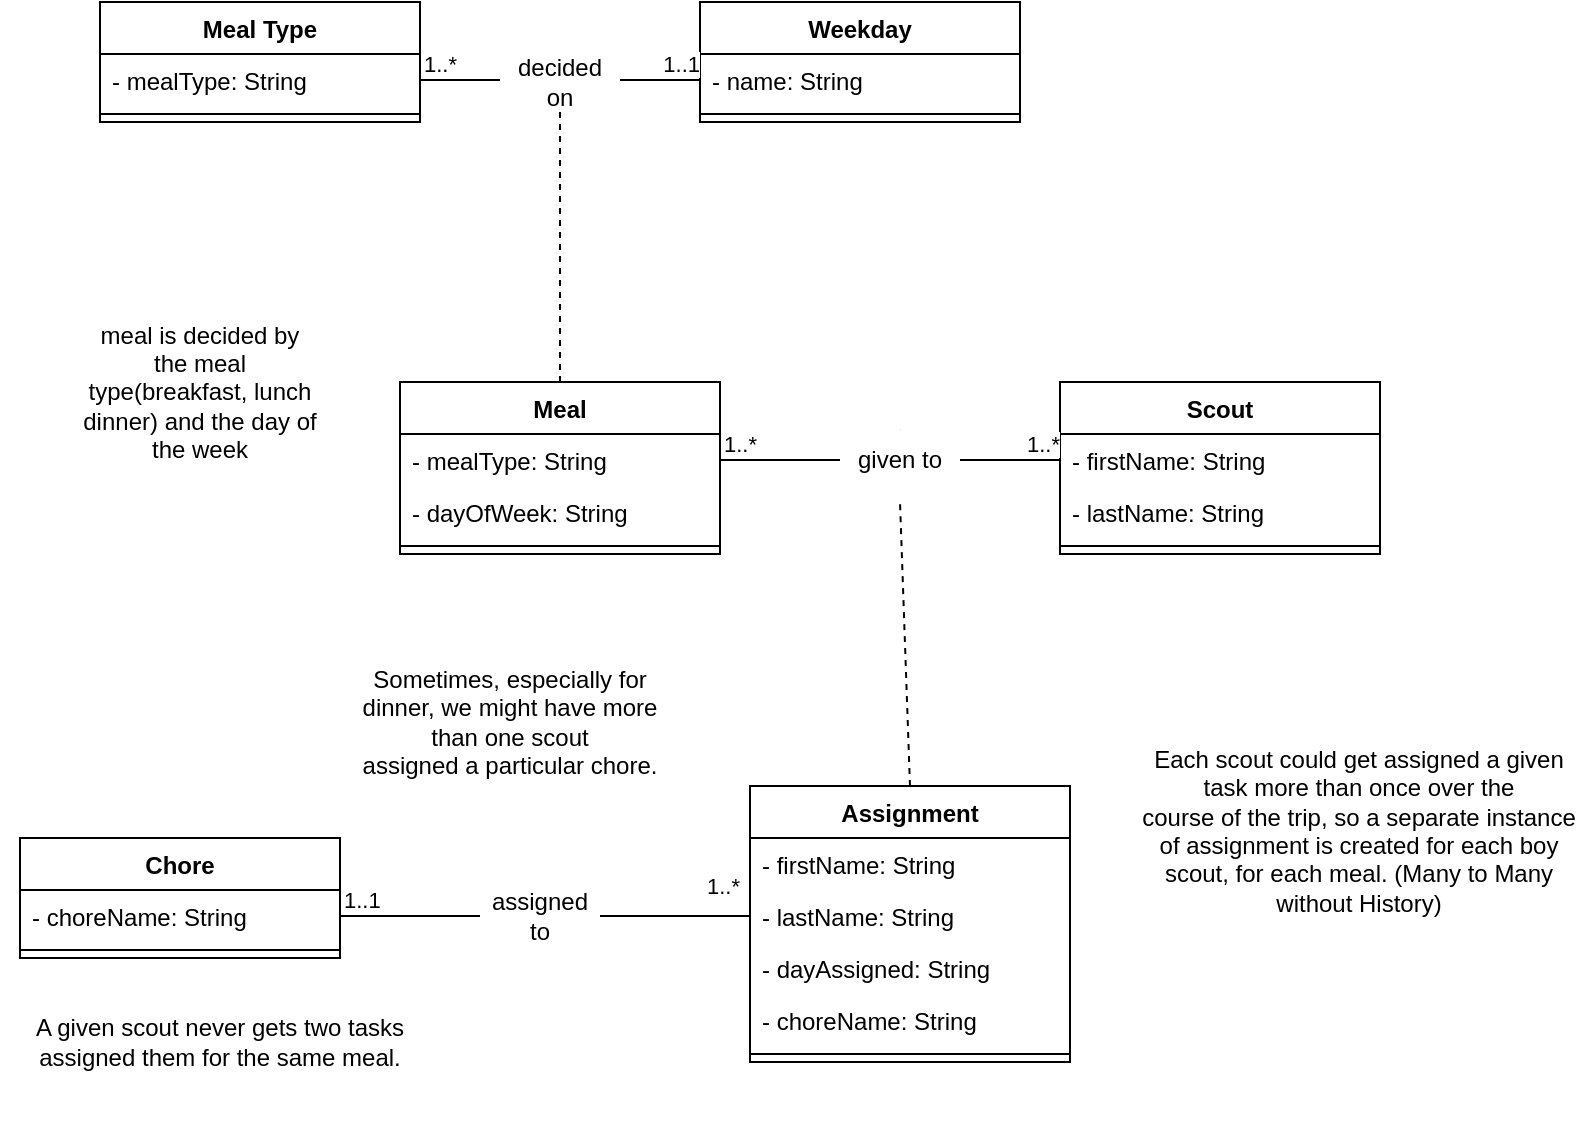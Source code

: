 <mxfile version="16.6.3" type="device" pages="2"><diagram id="XopuFWhK88_6zbX5px55" name="UML"><mxGraphModel dx="1038" dy="547" grid="1" gridSize="10" guides="1" tooltips="1" connect="1" arrows="1" fold="1" page="1" pageScale="1" pageWidth="850" pageHeight="1100" math="0" shadow="0"><root><mxCell id="0"/><mxCell id="1" parent="0"/><mxCell id="YuEgRNtUUHt14f_Z5RqP-1" value="Weekday" style="swimlane;fontStyle=1;align=center;verticalAlign=top;childLayout=stackLayout;horizontal=1;startSize=26;horizontalStack=0;resizeParent=1;resizeParentMax=0;resizeLast=0;collapsible=1;marginBottom=0;" vertex="1" parent="1"><mxGeometry x="400" y="30" width="160" height="60" as="geometry"/></mxCell><mxCell id="YuEgRNtUUHt14f_Z5RqP-2" value="- name: String" style="text;strokeColor=none;fillColor=none;align=left;verticalAlign=top;spacingLeft=4;spacingRight=4;overflow=hidden;rotatable=0;points=[[0,0.5],[1,0.5]];portConstraint=eastwest;" vertex="1" parent="YuEgRNtUUHt14f_Z5RqP-1"><mxGeometry y="26" width="160" height="26" as="geometry"/></mxCell><mxCell id="YuEgRNtUUHt14f_Z5RqP-3" value="" style="line;strokeWidth=1;fillColor=none;align=left;verticalAlign=middle;spacingTop=-1;spacingLeft=3;spacingRight=3;rotatable=0;labelPosition=right;points=[];portConstraint=eastwest;" vertex="1" parent="YuEgRNtUUHt14f_Z5RqP-1"><mxGeometry y="52" width="160" height="8" as="geometry"/></mxCell><mxCell id="YuEgRNtUUHt14f_Z5RqP-5" value="Meal Type" style="swimlane;fontStyle=1;align=center;verticalAlign=top;childLayout=stackLayout;horizontal=1;startSize=26;horizontalStack=0;resizeParent=1;resizeParentMax=0;resizeLast=0;collapsible=1;marginBottom=0;" vertex="1" parent="1"><mxGeometry x="100" y="30" width="160" height="60" as="geometry"/></mxCell><mxCell id="YuEgRNtUUHt14f_Z5RqP-6" value="- mealType: String" style="text;strokeColor=none;fillColor=none;align=left;verticalAlign=top;spacingLeft=4;spacingRight=4;overflow=hidden;rotatable=0;points=[[0,0.5],[1,0.5]];portConstraint=eastwest;" vertex="1" parent="YuEgRNtUUHt14f_Z5RqP-5"><mxGeometry y="26" width="160" height="26" as="geometry"/></mxCell><mxCell id="YuEgRNtUUHt14f_Z5RqP-7" value="" style="line;strokeWidth=1;fillColor=none;align=left;verticalAlign=middle;spacingTop=-1;spacingLeft=3;spacingRight=3;rotatable=0;labelPosition=right;points=[];portConstraint=eastwest;" vertex="1" parent="YuEgRNtUUHt14f_Z5RqP-5"><mxGeometry y="52" width="160" height="8" as="geometry"/></mxCell><mxCell id="YuEgRNtUUHt14f_Z5RqP-9" value="Meal" style="swimlane;fontStyle=1;align=center;verticalAlign=top;childLayout=stackLayout;horizontal=1;startSize=26;horizontalStack=0;resizeParent=1;resizeParentMax=0;resizeLast=0;collapsible=1;marginBottom=0;" vertex="1" parent="1"><mxGeometry x="250" y="220" width="160" height="86" as="geometry"/></mxCell><mxCell id="YuEgRNtUUHt14f_Z5RqP-25" value="- mealType: String" style="text;strokeColor=none;fillColor=none;align=left;verticalAlign=top;spacingLeft=4;spacingRight=4;overflow=hidden;rotatable=0;points=[[0,0.5],[1,0.5]];portConstraint=eastwest;" vertex="1" parent="YuEgRNtUUHt14f_Z5RqP-9"><mxGeometry y="26" width="160" height="26" as="geometry"/></mxCell><mxCell id="YuEgRNtUUHt14f_Z5RqP-10" value="- dayOfWeek: String" style="text;strokeColor=none;fillColor=none;align=left;verticalAlign=top;spacingLeft=4;spacingRight=4;overflow=hidden;rotatable=0;points=[[0,0.5],[1,0.5]];portConstraint=eastwest;" vertex="1" parent="YuEgRNtUUHt14f_Z5RqP-9"><mxGeometry y="52" width="160" height="26" as="geometry"/></mxCell><mxCell id="YuEgRNtUUHt14f_Z5RqP-11" value="" style="line;strokeWidth=1;fillColor=none;align=left;verticalAlign=middle;spacingTop=-1;spacingLeft=3;spacingRight=3;rotatable=0;labelPosition=right;points=[];portConstraint=eastwest;" vertex="1" parent="YuEgRNtUUHt14f_Z5RqP-9"><mxGeometry y="78" width="160" height="8" as="geometry"/></mxCell><mxCell id="YuEgRNtUUHt14f_Z5RqP-13" value="Scout" style="swimlane;fontStyle=1;align=center;verticalAlign=top;childLayout=stackLayout;horizontal=1;startSize=26;horizontalStack=0;resizeParent=1;resizeParentMax=0;resizeLast=0;collapsible=1;marginBottom=0;" vertex="1" parent="1"><mxGeometry x="580" y="220" width="160" height="86" as="geometry"/></mxCell><mxCell id="YuEgRNtUUHt14f_Z5RqP-14" value="- firstName: String" style="text;strokeColor=none;fillColor=none;align=left;verticalAlign=top;spacingLeft=4;spacingRight=4;overflow=hidden;rotatable=0;points=[[0,0.5],[1,0.5]];portConstraint=eastwest;" vertex="1" parent="YuEgRNtUUHt14f_Z5RqP-13"><mxGeometry y="26" width="160" height="26" as="geometry"/></mxCell><mxCell id="YuEgRNtUUHt14f_Z5RqP-26" value="- lastName: String" style="text;strokeColor=none;fillColor=none;align=left;verticalAlign=top;spacingLeft=4;spacingRight=4;overflow=hidden;rotatable=0;points=[[0,0.5],[1,0.5]];portConstraint=eastwest;" vertex="1" parent="YuEgRNtUUHt14f_Z5RqP-13"><mxGeometry y="52" width="160" height="26" as="geometry"/></mxCell><mxCell id="YuEgRNtUUHt14f_Z5RqP-15" value="" style="line;strokeWidth=1;fillColor=none;align=left;verticalAlign=middle;spacingTop=-1;spacingLeft=3;spacingRight=3;rotatable=0;labelPosition=right;points=[];portConstraint=eastwest;" vertex="1" parent="YuEgRNtUUHt14f_Z5RqP-13"><mxGeometry y="78" width="160" height="8" as="geometry"/></mxCell><mxCell id="YuEgRNtUUHt14f_Z5RqP-17" value="Assignment" style="swimlane;fontStyle=1;align=center;verticalAlign=top;childLayout=stackLayout;horizontal=1;startSize=26;horizontalStack=0;resizeParent=1;resizeParentMax=0;resizeLast=0;collapsible=1;marginBottom=0;" vertex="1" parent="1"><mxGeometry x="425" y="422" width="160" height="138" as="geometry"/></mxCell><mxCell id="YuEgRNtUUHt14f_Z5RqP-38" value="- firstName: String" style="text;strokeColor=none;fillColor=none;align=left;verticalAlign=top;spacingLeft=4;spacingRight=4;overflow=hidden;rotatable=0;points=[[0,0.5],[1,0.5]];portConstraint=eastwest;" vertex="1" parent="YuEgRNtUUHt14f_Z5RqP-17"><mxGeometry y="26" width="160" height="26" as="geometry"/></mxCell><mxCell id="YuEgRNtUUHt14f_Z5RqP-18" value="- lastName: String" style="text;strokeColor=none;fillColor=none;align=left;verticalAlign=top;spacingLeft=4;spacingRight=4;overflow=hidden;rotatable=0;points=[[0,0.5],[1,0.5]];portConstraint=eastwest;" vertex="1" parent="YuEgRNtUUHt14f_Z5RqP-17"><mxGeometry y="52" width="160" height="26" as="geometry"/></mxCell><mxCell id="YuEgRNtUUHt14f_Z5RqP-39" value="- dayAssigned: String" style="text;strokeColor=none;fillColor=none;align=left;verticalAlign=top;spacingLeft=4;spacingRight=4;overflow=hidden;rotatable=0;points=[[0,0.5],[1,0.5]];portConstraint=eastwest;" vertex="1" parent="YuEgRNtUUHt14f_Z5RqP-17"><mxGeometry y="78" width="160" height="26" as="geometry"/></mxCell><mxCell id="YuEgRNtUUHt14f_Z5RqP-40" value="- choreName: String" style="text;strokeColor=none;fillColor=none;align=left;verticalAlign=top;spacingLeft=4;spacingRight=4;overflow=hidden;rotatable=0;points=[[0,0.5],[1,0.5]];portConstraint=eastwest;" vertex="1" parent="YuEgRNtUUHt14f_Z5RqP-17"><mxGeometry y="104" width="160" height="26" as="geometry"/></mxCell><mxCell id="YuEgRNtUUHt14f_Z5RqP-19" value="" style="line;strokeWidth=1;fillColor=none;align=left;verticalAlign=middle;spacingTop=-1;spacingLeft=3;spacingRight=3;rotatable=0;labelPosition=right;points=[];portConstraint=eastwest;" vertex="1" parent="YuEgRNtUUHt14f_Z5RqP-17"><mxGeometry y="130" width="160" height="8" as="geometry"/></mxCell><mxCell id="YuEgRNtUUHt14f_Z5RqP-21" value="Chore" style="swimlane;fontStyle=1;align=center;verticalAlign=top;childLayout=stackLayout;horizontal=1;startSize=26;horizontalStack=0;resizeParent=1;resizeParentMax=0;resizeLast=0;collapsible=1;marginBottom=0;" vertex="1" parent="1"><mxGeometry x="60" y="448" width="160" height="60" as="geometry"/></mxCell><mxCell id="YuEgRNtUUHt14f_Z5RqP-22" value="- choreName: String" style="text;strokeColor=none;fillColor=none;align=left;verticalAlign=top;spacingLeft=4;spacingRight=4;overflow=hidden;rotatable=0;points=[[0,0.5],[1,0.5]];portConstraint=eastwest;" vertex="1" parent="YuEgRNtUUHt14f_Z5RqP-21"><mxGeometry y="26" width="160" height="26" as="geometry"/></mxCell><mxCell id="YuEgRNtUUHt14f_Z5RqP-23" value="" style="line;strokeWidth=1;fillColor=none;align=left;verticalAlign=middle;spacingTop=-1;spacingLeft=3;spacingRight=3;rotatable=0;labelPosition=right;points=[];portConstraint=eastwest;" vertex="1" parent="YuEgRNtUUHt14f_Z5RqP-21"><mxGeometry y="52" width="160" height="8" as="geometry"/></mxCell><mxCell id="YuEgRNtUUHt14f_Z5RqP-27" value="" style="endArrow=none;html=1;edgeStyle=orthogonalEdgeStyle;rounded=0;exitX=1;exitY=0.5;exitDx=0;exitDy=0;entryX=0;entryY=0.5;entryDx=0;entryDy=0;" edge="1" parent="1" source="YuEgRNtUUHt14f_Z5RqP-6" target="YuEgRNtUUHt14f_Z5RqP-2"><mxGeometry relative="1" as="geometry"><mxPoint x="340" y="220" as="sourcePoint"/><mxPoint x="350" y="80" as="targetPoint"/></mxGeometry></mxCell><mxCell id="YuEgRNtUUHt14f_Z5RqP-28" value="1..*" style="edgeLabel;resizable=0;html=1;align=left;verticalAlign=bottom;" connectable="0" vertex="1" parent="YuEgRNtUUHt14f_Z5RqP-27"><mxGeometry x="-1" relative="1" as="geometry"/></mxCell><mxCell id="YuEgRNtUUHt14f_Z5RqP-29" value="1..1" style="edgeLabel;resizable=0;html=1;align=right;verticalAlign=bottom;" connectable="0" vertex="1" parent="YuEgRNtUUHt14f_Z5RqP-27"><mxGeometry x="1" relative="1" as="geometry"/></mxCell><mxCell id="YuEgRNtUUHt14f_Z5RqP-30" value="" style="endArrow=none;dashed=1;html=1;rounded=0;exitX=0.5;exitY=0;exitDx=0;exitDy=0;" edge="1" parent="1" source="YuEgRNtUUHt14f_Z5RqP-9" target="uNA9G2O8wT-jXv1GofjP-1"><mxGeometry width="50" height="50" relative="1" as="geometry"><mxPoint x="400" y="240" as="sourcePoint"/><mxPoint x="330" y="70" as="targetPoint"/></mxGeometry></mxCell><mxCell id="YuEgRNtUUHt14f_Z5RqP-31" value="" style="endArrow=none;html=1;edgeStyle=orthogonalEdgeStyle;rounded=0;exitX=1;exitY=0.5;exitDx=0;exitDy=0;entryX=0;entryY=0.5;entryDx=0;entryDy=0;startArrow=none;" edge="1" parent="1" source="uNA9G2O8wT-jXv1GofjP-2" target="YuEgRNtUUHt14f_Z5RqP-14"><mxGeometry relative="1" as="geometry"><mxPoint x="420" y="263" as="sourcePoint"/><mxPoint x="580" y="262.5" as="targetPoint"/></mxGeometry></mxCell><mxCell id="YuEgRNtUUHt14f_Z5RqP-33" value="1..*" style="edgeLabel;resizable=0;html=1;align=right;verticalAlign=bottom;" connectable="0" vertex="1" parent="YuEgRNtUUHt14f_Z5RqP-31"><mxGeometry x="1" relative="1" as="geometry"/></mxCell><mxCell id="YuEgRNtUUHt14f_Z5RqP-34" value="" style="endArrow=none;dashed=1;html=1;rounded=0;exitX=0.5;exitY=0;exitDx=0;exitDy=0;startArrow=none;" edge="1" parent="1" source="uNA9G2O8wT-jXv1GofjP-2"><mxGeometry width="50" height="50" relative="1" as="geometry"><mxPoint x="500" y="420" as="sourcePoint"/><mxPoint x="505" y="260" as="targetPoint"/></mxGeometry></mxCell><mxCell id="YuEgRNtUUHt14f_Z5RqP-35" value="" style="endArrow=none;html=1;edgeStyle=orthogonalEdgeStyle;rounded=0;exitX=1;exitY=0.5;exitDx=0;exitDy=0;entryX=0;entryY=0.5;entryDx=0;entryDy=0;startArrow=none;" edge="1" parent="1" source="uNA9G2O8wT-jXv1GofjP-8" target="YuEgRNtUUHt14f_Z5RqP-18"><mxGeometry relative="1" as="geometry"><mxPoint x="280" y="490" as="sourcePoint"/><mxPoint x="360" y="510" as="targetPoint"/></mxGeometry></mxCell><mxCell id="YuEgRNtUUHt14f_Z5RqP-37" value="1..*" style="edgeLabel;resizable=0;html=1;align=right;verticalAlign=bottom;" connectable="0" vertex="1" parent="YuEgRNtUUHt14f_Z5RqP-35"><mxGeometry x="1" relative="1" as="geometry"><mxPoint x="-5" y="-7" as="offset"/></mxGeometry></mxCell><mxCell id="uNA9G2O8wT-jXv1GofjP-1" value="decided on" style="text;html=1;strokeColor=none;fillColor=default;align=center;verticalAlign=middle;whiteSpace=wrap;rounded=0;" vertex="1" parent="1"><mxGeometry x="300" y="55" width="60" height="30" as="geometry"/></mxCell><mxCell id="uNA9G2O8wT-jXv1GofjP-4" value="" style="endArrow=none;html=1;edgeStyle=orthogonalEdgeStyle;rounded=0;exitX=1;exitY=0.5;exitDx=0;exitDy=0;entryX=0;entryY=0.5;entryDx=0;entryDy=0;" edge="1" parent="1" source="YuEgRNtUUHt14f_Z5RqP-25" target="uNA9G2O8wT-jXv1GofjP-2"><mxGeometry relative="1" as="geometry"><mxPoint x="410" y="259" as="sourcePoint"/><mxPoint x="580" y="259" as="targetPoint"/></mxGeometry></mxCell><mxCell id="uNA9G2O8wT-jXv1GofjP-5" value="1..*" style="edgeLabel;resizable=0;html=1;align=left;verticalAlign=bottom;" connectable="0" vertex="1" parent="uNA9G2O8wT-jXv1GofjP-4"><mxGeometry x="-1" relative="1" as="geometry"/></mxCell><mxCell id="uNA9G2O8wT-jXv1GofjP-2" value="given to" style="text;html=1;strokeColor=none;fillColor=default;align=center;verticalAlign=middle;whiteSpace=wrap;rounded=0;" vertex="1" parent="1"><mxGeometry x="470" y="244" width="60" height="30" as="geometry"/></mxCell><mxCell id="uNA9G2O8wT-jXv1GofjP-7" value="" style="endArrow=none;dashed=1;html=1;rounded=0;exitX=0.5;exitY=0;exitDx=0;exitDy=0;" edge="1" parent="1" source="YuEgRNtUUHt14f_Z5RqP-17"><mxGeometry width="50" height="50" relative="1" as="geometry"><mxPoint x="505" y="422" as="sourcePoint"/><mxPoint x="500" y="280" as="targetPoint"/></mxGeometry></mxCell><mxCell id="uNA9G2O8wT-jXv1GofjP-8" value="assigned to" style="text;html=1;strokeColor=none;fillColor=default;align=center;verticalAlign=middle;whiteSpace=wrap;rounded=0;" vertex="1" parent="1"><mxGeometry x="290" y="472" width="60" height="30" as="geometry"/></mxCell><mxCell id="uNA9G2O8wT-jXv1GofjP-9" value="" style="endArrow=none;html=1;edgeStyle=orthogonalEdgeStyle;rounded=0;exitX=1;exitY=0.5;exitDx=0;exitDy=0;entryX=0;entryY=0.5;entryDx=0;entryDy=0;" edge="1" parent="1" source="YuEgRNtUUHt14f_Z5RqP-22" target="uNA9G2O8wT-jXv1GofjP-8"><mxGeometry relative="1" as="geometry"><mxPoint x="220" y="487" as="sourcePoint"/><mxPoint x="425" y="487" as="targetPoint"/></mxGeometry></mxCell><mxCell id="uNA9G2O8wT-jXv1GofjP-10" value="1..1" style="edgeLabel;resizable=0;html=1;align=left;verticalAlign=bottom;" connectable="0" vertex="1" parent="uNA9G2O8wT-jXv1GofjP-9"><mxGeometry x="-1" relative="1" as="geometry"/></mxCell><mxCell id="tiqwPCyXvafmQnvGnKcO-1" value="&lt;br&gt;&lt;br&gt;Each scout could get assigned a given task more than once over the&lt;br&gt;course of the trip, so a separate instance of assignment is created for each boy scout, for each meal. (Many to Many without History)" style="text;html=1;strokeColor=none;fillColor=none;align=center;verticalAlign=middle;whiteSpace=wrap;rounded=0;" vertex="1" parent="1"><mxGeometry x="620" y="360" width="219" height="140" as="geometry"/></mxCell><mxCell id="tiqwPCyXvafmQnvGnKcO-2" value="meal is decided by the meal type(breakfast, lunch dinner) and the day of the week" style="text;html=1;strokeColor=none;fillColor=none;align=center;verticalAlign=middle;whiteSpace=wrap;rounded=0;" vertex="1" parent="1"><mxGeometry x="90" y="210" width="120" height="30" as="geometry"/></mxCell><mxCell id="r2wafLIcgbfRaOhtKV6P-1" value="&#10;&#10;Sometimes, especially for dinner, we might have more than one scout&#10;assigned a particular chore.&#10;&#10;" style="text;html=1;strokeColor=none;fillColor=none;align=center;verticalAlign=middle;whiteSpace=wrap;rounded=0;" vertex="1" parent="1"><mxGeometry x="230" y="350" width="150" height="80" as="geometry"/></mxCell><mxCell id="r2wafLIcgbfRaOhtKV6P-2" value="&#10;&#10;A given scout never gets two tasks assigned them for the same meal.&#10;&#10;" style="text;html=1;strokeColor=none;fillColor=none;align=center;verticalAlign=middle;whiteSpace=wrap;rounded=0;" vertex="1" parent="1"><mxGeometry x="50" y="520" width="220" height="60" as="geometry"/></mxCell></root></mxGraphModel></diagram><diagram id="9fHAdRAbfuC5Qq-QulnD" name="Relation Scheme"><mxGraphModel dx="1038" dy="547" grid="1" gridSize="10" guides="1" tooltips="1" connect="1" arrows="1" fold="1" page="1" pageScale="1" pageWidth="850" pageHeight="1100" math="0" shadow="0"><root><mxCell id="Ke7xFwTjbdGISO1WBwqK-0"/><mxCell id="Ke7xFwTjbdGISO1WBwqK-1" parent="Ke7xFwTjbdGISO1WBwqK-0"/><mxCell id="7sLm0Rxs81BdMLRspNkp-0" value="meal_types" style="text;html=1;strokeColor=none;fillColor=none;align=center;verticalAlign=middle;whiteSpace=wrap;rounded=0;" vertex="1" parent="Ke7xFwTjbdGISO1WBwqK-1"><mxGeometry x="50" y="40" width="60" height="30" as="geometry"/></mxCell><mxCell id="7sLm0Rxs81BdMLRspNkp-1" value="meals" style="text;html=1;strokeColor=none;fillColor=none;align=center;verticalAlign=middle;whiteSpace=wrap;rounded=0;" vertex="1" parent="Ke7xFwTjbdGISO1WBwqK-1"><mxGeometry x="140" y="235" width="60" height="30" as="geometry"/></mxCell><mxCell id="7sLm0Rxs81BdMLRspNkp-2" value="chores" style="text;html=1;strokeColor=none;fillColor=none;align=center;verticalAlign=middle;whiteSpace=wrap;rounded=0;" vertex="1" parent="Ke7xFwTjbdGISO1WBwqK-1"><mxGeometry x="690" y="295" width="60" height="30" as="geometry"/></mxCell><mxCell id="7sLm0Rxs81BdMLRspNkp-3" value="weekdays" style="text;html=1;strokeColor=none;fillColor=none;align=center;verticalAlign=middle;whiteSpace=wrap;rounded=0;" vertex="1" parent="Ke7xFwTjbdGISO1WBwqK-1"><mxGeometry x="350" y="40" width="60" height="30" as="geometry"/></mxCell><mxCell id="7sLm0Rxs81BdMLRspNkp-4" value="scouts" style="text;html=1;strokeColor=none;fillColor=none;align=center;verticalAlign=middle;whiteSpace=wrap;rounded=0;" vertex="1" parent="Ke7xFwTjbdGISO1WBwqK-1"><mxGeometry x="440" y="175" width="60" height="30" as="geometry"/></mxCell><mxCell id="7sLm0Rxs81BdMLRspNkp-5" value="assignments" style="text;html=1;strokeColor=none;fillColor=none;align=center;verticalAlign=middle;whiteSpace=wrap;rounded=0;" vertex="1" parent="Ke7xFwTjbdGISO1WBwqK-1"><mxGeometry x="250" y="410" width="60" height="30" as="geometry"/></mxCell><mxCell id="CPIZC7cf6bGWW2I7JXkz-0" value="meal_type" style="text;html=1;strokeColor=default;fillColor=none;align=center;verticalAlign=middle;whiteSpace=wrap;rounded=0;" vertex="1" parent="Ke7xFwTjbdGISO1WBwqK-1"><mxGeometry x="130" y="40" width="60" height="30" as="geometry"/></mxCell><mxCell id="CPIZC7cf6bGWW2I7JXkz-1" value="name" style="text;html=1;strokeColor=default;fillColor=none;align=center;verticalAlign=middle;whiteSpace=wrap;rounded=0;" vertex="1" parent="Ke7xFwTjbdGISO1WBwqK-1"><mxGeometry x="430" y="40" width="60" height="30" as="geometry"/></mxCell><mxCell id="VlntD7D-ZD_RIZEzECRZ-0" value="meal_type" style="text;html=1;strokeColor=default;fillColor=none;align=center;verticalAlign=middle;whiteSpace=wrap;rounded=0;" vertex="1" parent="Ke7xFwTjbdGISO1WBwqK-1"><mxGeometry x="210" y="235" width="60" height="30" as="geometry"/></mxCell><mxCell id="VlntD7D-ZD_RIZEzECRZ-1" value="day_of_week" style="text;html=1;strokeColor=default;fillColor=none;align=center;verticalAlign=middle;whiteSpace=wrap;rounded=0;" vertex="1" parent="Ke7xFwTjbdGISO1WBwqK-1"><mxGeometry x="270" y="235" width="80" height="30" as="geometry"/></mxCell><mxCell id="cvT5d0jsNaAGtWBO-1fx-0" value="first_name" style="text;html=1;strokeColor=default;fillColor=none;align=center;verticalAlign=middle;whiteSpace=wrap;rounded=0;" vertex="1" parent="Ke7xFwTjbdGISO1WBwqK-1"><mxGeometry x="500" y="175" width="70" height="30" as="geometry"/></mxCell><mxCell id="cvT5d0jsNaAGtWBO-1fx-1" value="last_name" style="text;html=1;strokeColor=default;fillColor=none;align=center;verticalAlign=middle;whiteSpace=wrap;rounded=0;" vertex="1" parent="Ke7xFwTjbdGISO1WBwqK-1"><mxGeometry x="570" y="175" width="70" height="30" as="geometry"/></mxCell><mxCell id="2gUe1eu_eP8xT73vYbDo-0" value="first_name" style="text;html=1;strokeColor=default;fillColor=none;align=center;verticalAlign=middle;whiteSpace=wrap;rounded=0;" vertex="1" parent="Ke7xFwTjbdGISO1WBwqK-1"><mxGeometry x="460" y="410" width="70" height="30" as="geometry"/></mxCell><mxCell id="2gUe1eu_eP8xT73vYbDo-1" value="last_name" style="text;html=1;strokeColor=default;fillColor=none;align=center;verticalAlign=middle;whiteSpace=wrap;rounded=0;" vertex="1" parent="Ke7xFwTjbdGISO1WBwqK-1"><mxGeometry x="530" y="410" width="70" height="30" as="geometry"/></mxCell><mxCell id="2gUe1eu_eP8xT73vYbDo-2" value="day_assigned" style="text;html=1;strokeColor=default;fillColor=none;align=center;verticalAlign=middle;whiteSpace=wrap;rounded=0;" vertex="1" parent="Ke7xFwTjbdGISO1WBwqK-1"><mxGeometry x="380" y="410" width="80" height="30" as="geometry"/></mxCell><mxCell id="wwCddS04gqiDrD13oHOh-0" value="chore_name" style="text;html=1;strokeColor=default;fillColor=none;align=center;verticalAlign=middle;whiteSpace=wrap;rounded=0;" vertex="1" parent="Ke7xFwTjbdGISO1WBwqK-1"><mxGeometry x="600" y="410" width="70" height="30" as="geometry"/></mxCell><mxCell id="wwCddS04gqiDrD13oHOh-1" value="chore_name" style="text;html=1;strokeColor=default;fillColor=none;align=center;verticalAlign=middle;whiteSpace=wrap;rounded=0;" vertex="1" parent="Ke7xFwTjbdGISO1WBwqK-1"><mxGeometry x="750" y="295" width="80" height="30" as="geometry"/></mxCell><mxCell id="to1SWqkrTQmQzd3nfn1b-0" value="Primary Key" style="text;html=1;strokeColor=#6c8ebf;fillColor=#dae8fc;align=center;verticalAlign=middle;whiteSpace=wrap;rounded=0;" vertex="1" parent="Ke7xFwTjbdGISO1WBwqK-1"><mxGeometry x="130" y="70" width="60" height="30" as="geometry"/></mxCell><mxCell id="to1SWqkrTQmQzd3nfn1b-1" value="Foreign Key" style="text;html=1;strokeColor=#d6b656;fillColor=#fff2cc;align=center;verticalAlign=middle;whiteSpace=wrap;rounded=0;" vertex="1" parent="Ke7xFwTjbdGISO1WBwqK-1"><mxGeometry x="210" y="205" width="60" height="30" as="geometry"/></mxCell><mxCell id="to1SWqkrTQmQzd3nfn1b-2" value="Primary Key" style="text;html=1;strokeColor=#6c8ebf;fillColor=#dae8fc;align=center;verticalAlign=middle;whiteSpace=wrap;rounded=0;" vertex="1" parent="Ke7xFwTjbdGISO1WBwqK-1"><mxGeometry x="430" y="70" width="60" height="30" as="geometry"/></mxCell><mxCell id="to1SWqkrTQmQzd3nfn1b-3" value="Primary Key" style="text;html=1;strokeColor=#6c8ebf;fillColor=#dae8fc;align=center;verticalAlign=middle;whiteSpace=wrap;rounded=0;" vertex="1" parent="Ke7xFwTjbdGISO1WBwqK-1"><mxGeometry x="210" y="265" width="140" height="30" as="geometry"/></mxCell><mxCell id="to1SWqkrTQmQzd3nfn1b-4" value="Primary Key" style="text;html=1;strokeColor=#6c8ebf;fillColor=#dae8fc;align=center;verticalAlign=middle;whiteSpace=wrap;rounded=0;" vertex="1" parent="Ke7xFwTjbdGISO1WBwqK-1"><mxGeometry x="750" y="325" width="80" height="30" as="geometry"/></mxCell><mxCell id="to1SWqkrTQmQzd3nfn1b-5" value="Primary Key" style="text;html=1;strokeColor=#6c8ebf;fillColor=#dae8fc;align=center;verticalAlign=middle;whiteSpace=wrap;rounded=0;" vertex="1" parent="Ke7xFwTjbdGISO1WBwqK-1"><mxGeometry x="380" y="440" width="220" height="30" as="geometry"/></mxCell><mxCell id="to1SWqkrTQmQzd3nfn1b-6" value="Foreign Key" style="text;html=1;strokeColor=#d6b656;fillColor=#fff2cc;align=center;verticalAlign=middle;whiteSpace=wrap;rounded=0;" vertex="1" parent="Ke7xFwTjbdGISO1WBwqK-1"><mxGeometry x="320" y="380" width="140" height="30" as="geometry"/></mxCell><mxCell id="to1SWqkrTQmQzd3nfn1b-7" value="Foreign Key" style="text;html=1;strokeColor=#d6b656;fillColor=#fff2cc;align=center;verticalAlign=middle;whiteSpace=wrap;rounded=0;" vertex="1" parent="Ke7xFwTjbdGISO1WBwqK-1"><mxGeometry x="460" y="350" width="140" height="30" as="geometry"/></mxCell><mxCell id="_RMIL0_Syt9S1s89KUt6-0" value="" style="endArrow=none;html=1;edgeStyle=orthogonalEdgeStyle;rounded=0;exitX=0.5;exitY=1;exitDx=0;exitDy=0;entryX=0.25;entryY=0;entryDx=0;entryDy=0;" edge="1" parent="Ke7xFwTjbdGISO1WBwqK-1" source="to1SWqkrTQmQzd3nfn1b-0" target="to1SWqkrTQmQzd3nfn1b-1"><mxGeometry relative="1" as="geometry"><mxPoint x="180" y="130" as="sourcePoint"/><mxPoint x="340" y="130" as="targetPoint"/></mxGeometry></mxCell><mxCell id="_RMIL0_Syt9S1s89KUt6-1" value="1..*" style="edgeLabel;resizable=0;html=1;align=left;verticalAlign=bottom;strokeColor=default;fillColor=default;" connectable="0" vertex="1" parent="_RMIL0_Syt9S1s89KUt6-0"><mxGeometry x="-1" relative="1" as="geometry"><mxPoint y="20" as="offset"/></mxGeometry></mxCell><mxCell id="_RMIL0_Syt9S1s89KUt6-2" value="1..1" style="edgeLabel;resizable=0;html=1;align=right;verticalAlign=bottom;strokeColor=default;fillColor=default;" connectable="0" vertex="1" parent="_RMIL0_Syt9S1s89KUt6-0"><mxGeometry x="1" relative="1" as="geometry"/></mxCell><mxCell id="_RMIL0_Syt9S1s89KUt6-3" value="Foreign Key" style="text;html=1;strokeColor=#d6b656;fillColor=#fff2cc;align=center;verticalAlign=middle;whiteSpace=wrap;rounded=0;" vertex="1" parent="Ke7xFwTjbdGISO1WBwqK-1"><mxGeometry x="270" y="175" width="80" height="30" as="geometry"/></mxCell><mxCell id="_RMIL0_Syt9S1s89KUt6-4" value="" style="endArrow=none;html=1;edgeStyle=orthogonalEdgeStyle;rounded=0;entryX=0.5;entryY=1;entryDx=0;entryDy=0;exitX=0.5;exitY=0;exitDx=0;exitDy=0;" edge="1" parent="Ke7xFwTjbdGISO1WBwqK-1" source="_RMIL0_Syt9S1s89KUt6-3" target="to1SWqkrTQmQzd3nfn1b-2"><mxGeometry relative="1" as="geometry"><mxPoint x="340" y="270" as="sourcePoint"/><mxPoint x="500" y="270" as="targetPoint"/></mxGeometry></mxCell><mxCell id="_RMIL0_Syt9S1s89KUt6-5" value="1..*" style="edgeLabel;resizable=0;html=1;align=left;verticalAlign=bottom;strokeColor=default;fillColor=default;" connectable="0" vertex="1" parent="_RMIL0_Syt9S1s89KUt6-4"><mxGeometry x="-1" relative="1" as="geometry"/></mxCell><mxCell id="_RMIL0_Syt9S1s89KUt6-6" value="1..*" style="edgeLabel;resizable=0;html=1;align=right;verticalAlign=bottom;strokeColor=default;fillColor=default;" connectable="0" vertex="1" parent="_RMIL0_Syt9S1s89KUt6-4"><mxGeometry x="1" relative="1" as="geometry"><mxPoint y="20" as="offset"/></mxGeometry></mxCell><mxCell id="_RMIL0_Syt9S1s89KUt6-7" value="Primary Key" style="text;html=1;strokeColor=#6c8ebf;fillColor=#dae8fc;align=center;verticalAlign=middle;whiteSpace=wrap;rounded=0;" vertex="1" parent="Ke7xFwTjbdGISO1WBwqK-1"><mxGeometry x="500" y="205" width="140" height="30" as="geometry"/></mxCell><mxCell id="_RMIL0_Syt9S1s89KUt6-8" value="" style="endArrow=none;html=1;edgeStyle=orthogonalEdgeStyle;rounded=0;entryX=0.5;entryY=1;entryDx=0;entryDy=0;exitX=0.5;exitY=0;exitDx=0;exitDy=0;" edge="1" parent="Ke7xFwTjbdGISO1WBwqK-1" source="to1SWqkrTQmQzd3nfn1b-7" target="_RMIL0_Syt9S1s89KUt6-7"><mxGeometry relative="1" as="geometry"><mxPoint x="340" y="270" as="sourcePoint"/><mxPoint x="500" y="270" as="targetPoint"/></mxGeometry></mxCell><mxCell id="_RMIL0_Syt9S1s89KUt6-9" value="1..1" style="edgeLabel;resizable=0;html=1;align=left;verticalAlign=bottom;strokeColor=default;fillColor=default;" connectable="0" vertex="1" parent="_RMIL0_Syt9S1s89KUt6-8"><mxGeometry x="-1" relative="1" as="geometry"/></mxCell><mxCell id="_RMIL0_Syt9S1s89KUt6-10" value="1..*" style="edgeLabel;resizable=0;html=1;align=right;verticalAlign=bottom;strokeColor=default;fillColor=default;" connectable="0" vertex="1" parent="_RMIL0_Syt9S1s89KUt6-8"><mxGeometry x="1" relative="1" as="geometry"><mxPoint y="25" as="offset"/></mxGeometry></mxCell><mxCell id="_RMIL0_Syt9S1s89KUt6-11" value="" style="endArrow=none;html=1;edgeStyle=orthogonalEdgeStyle;rounded=0;exitX=0.5;exitY=1;exitDx=0;exitDy=0;entryX=0.5;entryY=0;entryDx=0;entryDy=0;" edge="1" parent="Ke7xFwTjbdGISO1WBwqK-1" source="to1SWqkrTQmQzd3nfn1b-3" target="to1SWqkrTQmQzd3nfn1b-6"><mxGeometry relative="1" as="geometry"><mxPoint x="340" y="270" as="sourcePoint"/><mxPoint x="500" y="270" as="targetPoint"/></mxGeometry></mxCell><mxCell id="_RMIL0_Syt9S1s89KUt6-12" value="1..*" style="edgeLabel;resizable=0;html=1;align=left;verticalAlign=bottom;strokeColor=default;fillColor=default;" connectable="0" vertex="1" parent="_RMIL0_Syt9S1s89KUt6-11"><mxGeometry x="-1" relative="1" as="geometry"><mxPoint y="15" as="offset"/></mxGeometry></mxCell><mxCell id="_RMIL0_Syt9S1s89KUt6-13" value="1..*" style="edgeLabel;resizable=0;html=1;align=right;verticalAlign=bottom;strokeColor=default;fillColor=default;" connectable="0" vertex="1" parent="_RMIL0_Syt9S1s89KUt6-11"><mxGeometry x="1" relative="1" as="geometry"/></mxCell><mxCell id="_RMIL0_Syt9S1s89KUt6-14" value="meal_type" style="text;html=1;strokeColor=default;fillColor=none;align=center;verticalAlign=middle;whiteSpace=wrap;rounded=0;" vertex="1" parent="Ke7xFwTjbdGISO1WBwqK-1"><mxGeometry x="320" y="410" width="60" height="30" as="geometry"/></mxCell><mxCell id="_RMIL0_Syt9S1s89KUt6-15" value="Foreign Key" style="text;html=1;strokeColor=#d6b656;fillColor=#fff2cc;align=center;verticalAlign=middle;whiteSpace=wrap;rounded=0;" vertex="1" parent="Ke7xFwTjbdGISO1WBwqK-1"><mxGeometry x="600" y="380" width="70" height="30" as="geometry"/></mxCell><mxCell id="_RMIL0_Syt9S1s89KUt6-16" value="" style="endArrow=none;html=1;edgeStyle=orthogonalEdgeStyle;rounded=0;exitX=0.5;exitY=1;exitDx=0;exitDy=0;entryX=1;entryY=0.5;entryDx=0;entryDy=0;" edge="1" parent="Ke7xFwTjbdGISO1WBwqK-1" source="to1SWqkrTQmQzd3nfn1b-4" target="_RMIL0_Syt9S1s89KUt6-15"><mxGeometry relative="1" as="geometry"><mxPoint x="730" y="454.5" as="sourcePoint"/><mxPoint x="890" y="454.5" as="targetPoint"/></mxGeometry></mxCell><mxCell id="_RMIL0_Syt9S1s89KUt6-17" value="1..1" style="edgeLabel;resizable=0;html=1;align=left;verticalAlign=bottom;strokeColor=default;fillColor=default;" connectable="0" vertex="1" parent="_RMIL0_Syt9S1s89KUt6-16"><mxGeometry x="-1" relative="1" as="geometry"><mxPoint y="25" as="offset"/></mxGeometry></mxCell><mxCell id="_RMIL0_Syt9S1s89KUt6-18" value="1..*" style="edgeLabel;resizable=0;html=1;align=right;verticalAlign=bottom;strokeColor=default;fillColor=default;" connectable="0" vertex="1" parent="_RMIL0_Syt9S1s89KUt6-16"><mxGeometry x="1" relative="1" as="geometry"><mxPoint x="30" as="offset"/></mxGeometry></mxCell></root></mxGraphModel></diagram></mxfile>